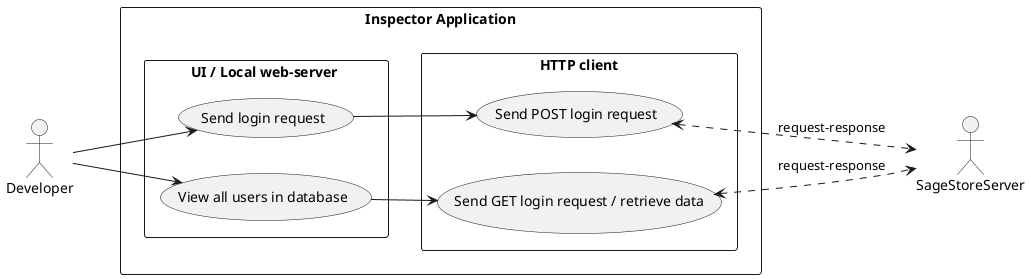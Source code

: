 @startuml

left to right direction
skinparam packageStyle rectangle

actor Developer as "Developer"

package "Inspector Application" {
    package "UI / Local web-server " {
        usecase "Send login request" as U1
        usecase "View all users in database" as U2
    }

    package "HTTP client" {
        usecase "Send POST login request" as C1
        usecase "Send GET login request / retrieve data" as C2
    }
}

actor "SageStoreServer" as SSS 

'Define relationships
Developer --> U1
Developer --> U2 

U1 --> C1  
U2 --> C2

C1 <..> SSS : request-response

C2 <..> SSS : request-response

@enduml
